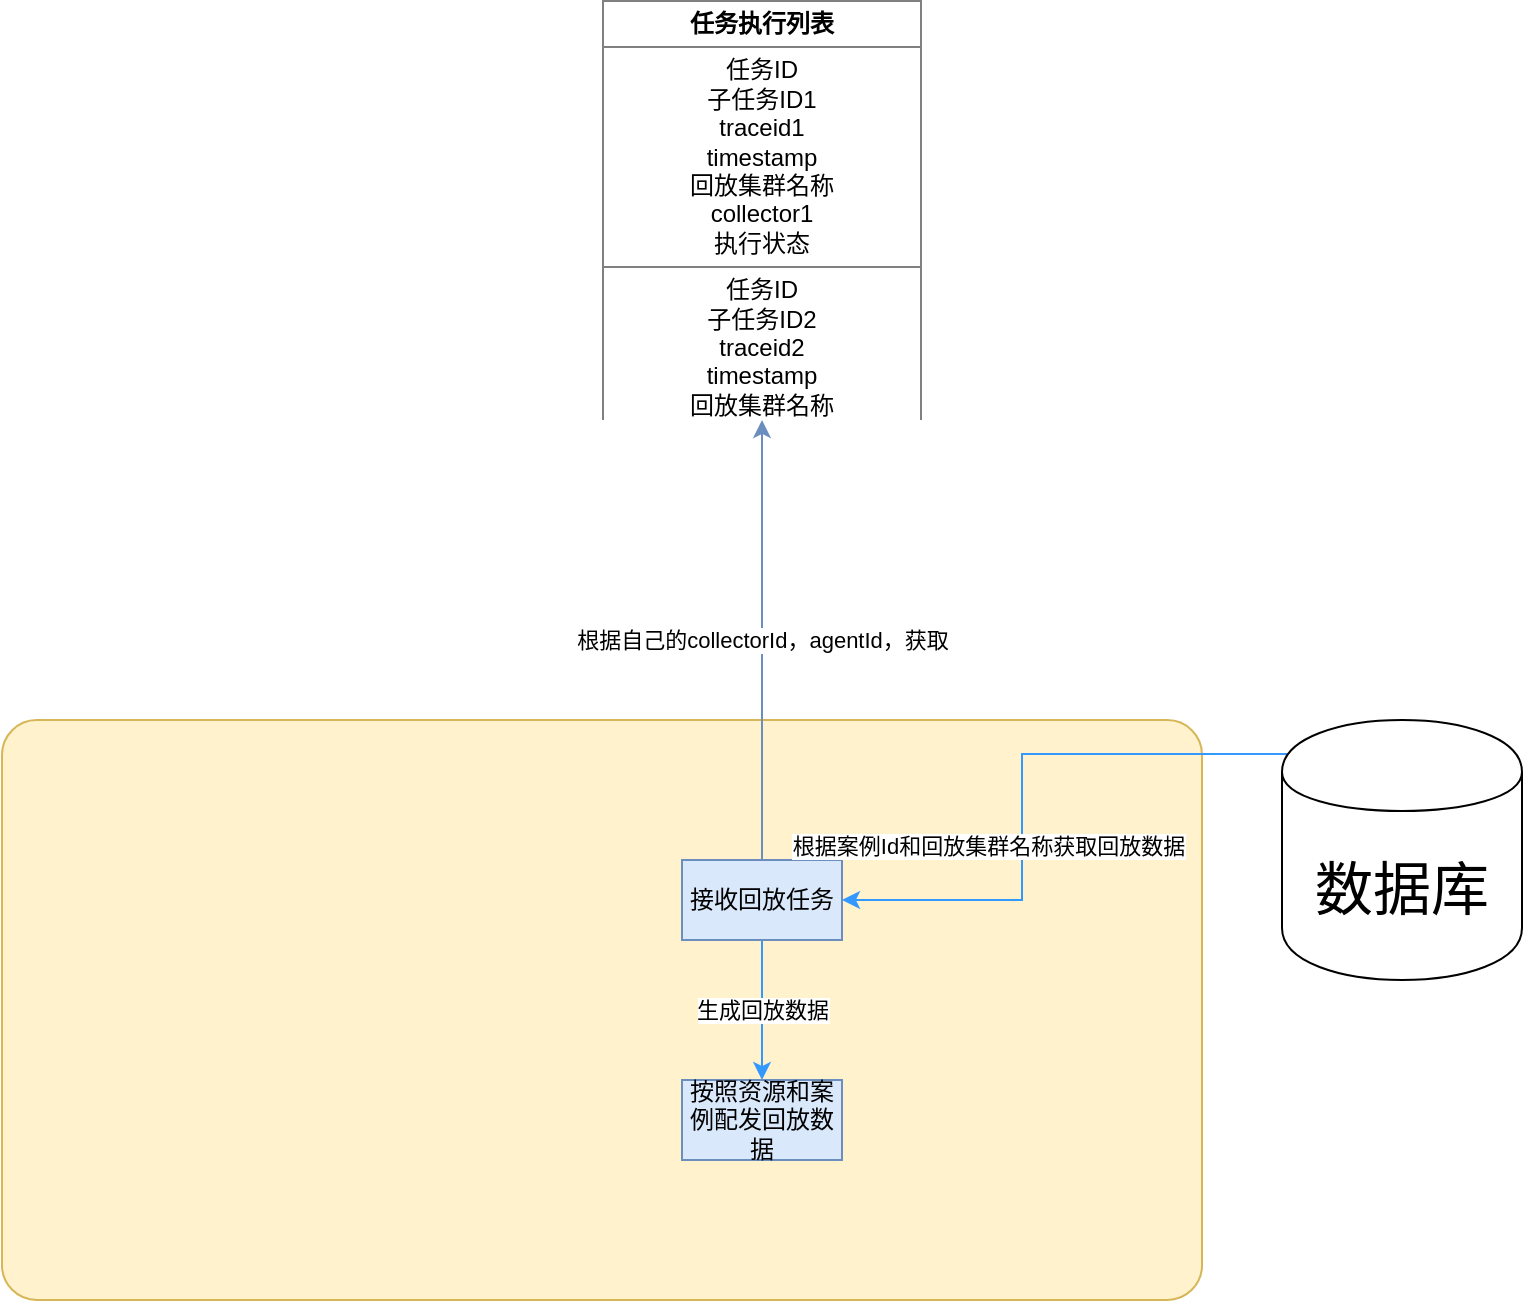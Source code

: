 <mxfile version="13.1.1" type="github">
  <diagram id="FHwsPi52-iGYYfow2UL_" name="第 1 页">
    <mxGraphModel dx="1422" dy="1972" grid="1" gridSize="10" guides="1" tooltips="1" connect="1" arrows="1" fold="1" page="1" pageScale="1" pageWidth="827" pageHeight="1169" math="0" shadow="0">
      <root>
        <mxCell id="0" />
        <mxCell id="1" parent="0" />
        <mxCell id="BbFtHbFlIP-2srXZAtYg-2" value="" style="rounded=1;whiteSpace=wrap;html=1;fillColor=#fff2cc;strokeColor=#d6b656;arcSize=6;" parent="1" vertex="1">
          <mxGeometry x="40" y="290" width="600" height="290" as="geometry" />
        </mxCell>
        <mxCell id="BbFtHbFlIP-2srXZAtYg-8" value="生成回放数据" style="edgeStyle=orthogonalEdgeStyle;rounded=0;orthogonalLoop=1;jettySize=auto;html=1;exitX=0.5;exitY=1;exitDx=0;exitDy=0;entryX=0.5;entryY=0;entryDx=0;entryDy=0;strokeColor=#3399FF;fontSize=11;fontColor=#000000;" parent="1" source="BbFtHbFlIP-2srXZAtYg-3" target="BbFtHbFlIP-2srXZAtYg-4" edge="1">
          <mxGeometry relative="1" as="geometry">
            <Array as="points">
              <mxPoint x="420" y="440" />
              <mxPoint x="420" y="440" />
            </Array>
          </mxGeometry>
        </mxCell>
        <mxCell id="et6mnuKej2yqKeUk2MP_-2" value="根据自己的collectorId，agentId，获取" style="edgeStyle=orthogonalEdgeStyle;rounded=0;orthogonalLoop=1;jettySize=auto;html=1;exitX=0.5;exitY=0;exitDx=0;exitDy=0;entryX=0.5;entryY=1;entryDx=0;entryDy=0;fillColor=#dae8fc;strokeColor=#6c8ebf;" edge="1" parent="1" source="BbFtHbFlIP-2srXZAtYg-3" target="et6mnuKej2yqKeUk2MP_-1">
          <mxGeometry relative="1" as="geometry" />
        </mxCell>
        <mxCell id="BbFtHbFlIP-2srXZAtYg-3" value="接收回放任务" style="rounded=0;whiteSpace=wrap;html=1;fillColor=#dae8fc;strokeColor=#6c8ebf;" parent="1" vertex="1">
          <mxGeometry x="380" y="360" width="80" height="40" as="geometry" />
        </mxCell>
        <mxCell id="BbFtHbFlIP-2srXZAtYg-4" value="按照资源和案例配发回放数据" style="rounded=0;whiteSpace=wrap;html=1;fillColor=#dae8fc;strokeColor=#6c8ebf;" parent="1" vertex="1">
          <mxGeometry x="380" y="470" width="80" height="40" as="geometry" />
        </mxCell>
        <mxCell id="BbFtHbFlIP-2srXZAtYg-7" value="根据案例Id和回放集群名称获取回放数据" style="edgeStyle=orthogonalEdgeStyle;rounded=0;orthogonalLoop=1;jettySize=auto;html=1;exitX=0.15;exitY=0.05;exitDx=0;exitDy=0;exitPerimeter=0;entryX=1;entryY=0.5;entryDx=0;entryDy=0;strokeColor=#3399FF;fontSize=11;fontColor=#000000;" parent="1" source="BbFtHbFlIP-2srXZAtYg-6" target="BbFtHbFlIP-2srXZAtYg-3" edge="1">
          <mxGeometry x="-0.048" y="23" relative="1" as="geometry">
            <Array as="points">
              <mxPoint x="550" y="307" />
              <mxPoint x="550" y="380" />
            </Array>
            <mxPoint x="-23" y="23" as="offset" />
          </mxGeometry>
        </mxCell>
        <mxCell id="BbFtHbFlIP-2srXZAtYg-6" value="数据库" style="shape=cylinder;whiteSpace=wrap;html=1;boundedLbl=1;backgroundOutline=1;fontSize=29;fontColor=#000000;" parent="1" vertex="1">
          <mxGeometry x="680" y="290" width="120" height="130" as="geometry" />
        </mxCell>
        <mxCell id="et6mnuKej2yqKeUk2MP_-1" value="&lt;table border=&quot;1&quot; width=&quot;100%&quot; cellpadding=&quot;4&quot; style=&quot;width: 100% ; height: 100% ; border-collapse: collapse&quot;&gt;&lt;tbody&gt;&lt;tr&gt;&lt;th align=&quot;center&quot;&gt;任务执行列表&lt;/th&gt;&lt;/tr&gt;&lt;tr&gt;&lt;td align=&quot;center&quot;&gt;任务ID&lt;br&gt;子任务ID1&lt;br&gt;traceid1&lt;br&gt;timestamp&lt;br&gt;回放集群名称&lt;br&gt;collector1&lt;br&gt;执行状态&lt;/td&gt;&lt;/tr&gt;&lt;tr&gt;&lt;td align=&quot;center&quot;&gt;任务ID&lt;br&gt;子任务ID2&lt;br&gt;traceid2&lt;br&gt;timestamp&lt;br&gt;回放集群名称&lt;br&gt;collector2&lt;br&gt;执行状态&lt;br&gt;&lt;/td&gt;&lt;/tr&gt;&lt;/tbody&gt;&lt;/table&gt;" style="text;html=1;strokeColor=none;fillColor=none;overflow=fill;" vertex="1" parent="1">
          <mxGeometry x="340" y="-70" width="160" height="210" as="geometry" />
        </mxCell>
      </root>
    </mxGraphModel>
  </diagram>
</mxfile>
